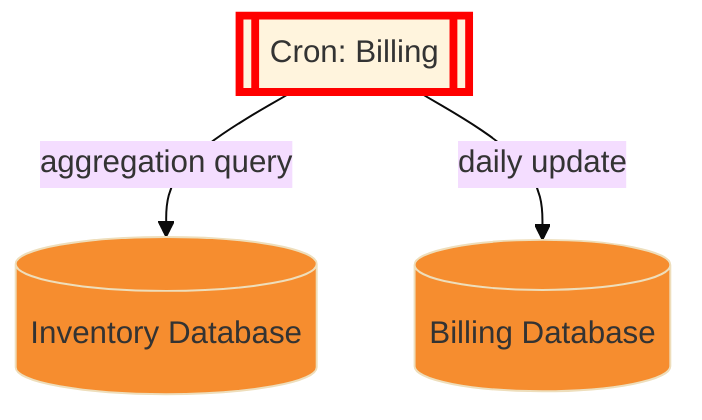 %%{init: {'theme': 'base'}}%%
graph TD
  RDSINV[(Inventory Database)]
  RDSBILL[(Billing Database)]
  BILLCRON[[Cron: Billing]]

  BILLCRON --> |aggregation query| RDSINV
  BILLCRON --> |daily update| RDSBILL

  style RDSINV fill:#F68D2F
  style RDSBILL fill:#F68D2F
  style BILLCRON stroke:red,stroke-width:4px